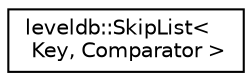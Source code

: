 digraph "Graphical Class Hierarchy"
{
  edge [fontname="Helvetica",fontsize="10",labelfontname="Helvetica",labelfontsize="10"];
  node [fontname="Helvetica",fontsize="10",shape=record];
  rankdir="LR";
  Node1 [label="leveldb::SkipList\<\l Key, Comparator \>",height=0.2,width=0.4,color="black", fillcolor="white", style="filled",URL="$classleveldb_1_1_skip_list.html"];
}
